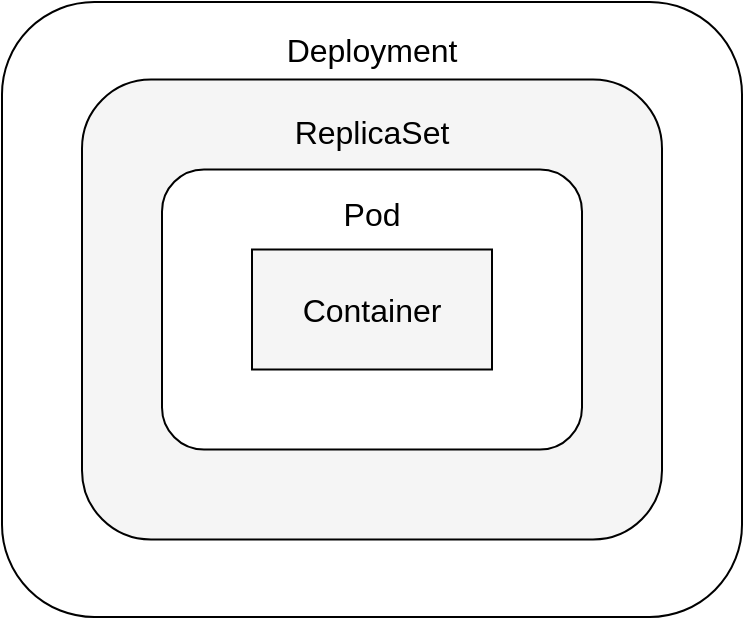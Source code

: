<mxfile version="16.5.2" type="google"><diagram id="fAdZZK7oRjVe1hOcAznL" name="Page-1"><mxGraphModel dx="782" dy="722" grid="1" gridSize="10" guides="1" tooltips="1" connect="1" arrows="1" fold="1" page="1" pageScale="1" pageWidth="827" pageHeight="1169" math="0" shadow="0"><root><mxCell id="0"/><mxCell id="1" parent="0"/><mxCell id="e3pwI7bTNujHgLgWwoDp-2" value="&lt;div&gt;&lt;font style=&quot;font-size: 16px&quot;&gt;Deployment&lt;/font&gt;&lt;/div&gt;&lt;div&gt;&lt;br&gt;&lt;/div&gt;&lt;div&gt;&lt;br&gt;&lt;/div&gt;&lt;div&gt;&lt;br&gt;&lt;/div&gt;&lt;div&gt;&lt;br&gt;&lt;/div&gt;&lt;div&gt;&lt;br&gt;&lt;/div&gt;&lt;div&gt;&lt;br&gt;&lt;/div&gt;&lt;div&gt;&lt;br&gt;&lt;/div&gt;&lt;div&gt;&lt;br&gt;&lt;/div&gt;&lt;div&gt;&lt;br&gt;&lt;/div&gt;&lt;div&gt;&lt;br&gt;&lt;/div&gt;&lt;div&gt;&lt;br&gt;&lt;/div&gt;&lt;div&gt;&lt;br&gt;&lt;/div&gt;&lt;div&gt;&lt;br&gt;&lt;/div&gt;&lt;div&gt;&lt;br&gt;&lt;/div&gt;&lt;div&gt;&lt;br&gt;&lt;/div&gt;&lt;div&gt;&lt;br&gt;&lt;/div&gt;&lt;div&gt;&lt;br&gt;&lt;/div&gt;&lt;div&gt;&lt;br&gt;&lt;/div&gt;" style="rounded=1;whiteSpace=wrap;html=1;" vertex="1" parent="1"><mxGeometry x="40" y="40" width="370" height="307.5" as="geometry"/></mxCell><mxCell id="e3pwI7bTNujHgLgWwoDp-3" value="&lt;div&gt;ReplicaSet&lt;/div&gt;&lt;div style=&quot;font-size: 5px&quot;&gt;&lt;br&gt;&lt;/div&gt;&lt;div&gt;&lt;br&gt;&lt;/div&gt;&lt;div&gt;&lt;br&gt;&lt;/div&gt;&lt;div&gt;&lt;br&gt;&lt;/div&gt;&lt;div&gt;&lt;br&gt;&lt;/div&gt;&lt;div&gt;&lt;br&gt;&lt;/div&gt;&lt;div&gt;&lt;br&gt;&lt;/div&gt;&lt;div&gt;&lt;br&gt;&lt;/div&gt;&lt;div&gt;&lt;br&gt;&lt;/div&gt;&lt;div&gt;&lt;br&gt;&lt;/div&gt;" style="rounded=1;whiteSpace=wrap;html=1;fontSize=16;fillColor=#F5F5F5;" vertex="1" parent="1"><mxGeometry x="80" y="78.75" width="290" height="230" as="geometry"/></mxCell><mxCell id="e3pwI7bTNujHgLgWwoDp-4" value="&lt;div&gt;&lt;font style=&quot;font-size: 16px&quot;&gt;Pod&lt;br&gt;&lt;/font&gt;&lt;/div&gt;&lt;div&gt;&lt;br&gt;&lt;/div&gt;&lt;div&gt;&lt;br&gt;&lt;/div&gt;&lt;div&gt;&lt;br&gt;&lt;/div&gt;&lt;div&gt;&lt;br&gt;&lt;/div&gt;&lt;div&gt;&lt;br&gt;&lt;/div&gt;&lt;div&gt;&lt;br&gt;&lt;/div&gt;&lt;div&gt;&lt;br&gt;&lt;/div&gt;&lt;div&gt;&lt;br&gt;&lt;/div&gt;&lt;div&gt;&lt;br&gt;&lt;/div&gt;&lt;div&gt;&lt;br&gt;&lt;/div&gt;" style="rounded=1;whiteSpace=wrap;html=1;fontSize=8;" vertex="1" parent="1"><mxGeometry x="120" y="123.75" width="210" height="140" as="geometry"/></mxCell><mxCell id="e3pwI7bTNujHgLgWwoDp-5" value="Container" style="rounded=0;whiteSpace=wrap;html=1;fontSize=16;fillColor=#F5F5F5;" vertex="1" parent="1"><mxGeometry x="165" y="163.75" width="120" height="60" as="geometry"/></mxCell></root></mxGraphModel></diagram></mxfile>